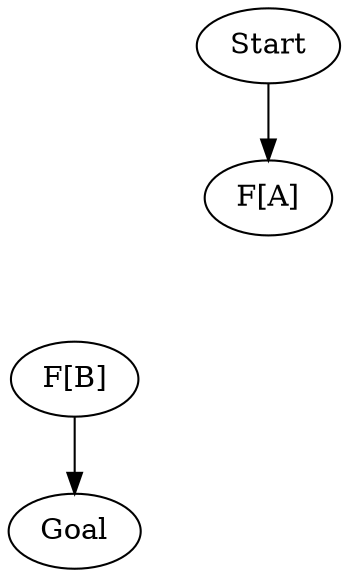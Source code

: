 digraph {
    Start[class="extremity"]
    Goal[class="extremity"]

    FA[label="F[A]" group="lower" class="start,disabled"]
    FB[label="F[B]" group="upper" class="goal"]
    A[group="upper" style="invis"]

    A -> FB[label="f" style="invis"]
    FA -> FB[label="flatMap(f)" style="invis"]

    {
        rank=same
        A -> FA[class="lift" style="invis"]
    }

    Start -> FA[class="start,disabled"]
    FB -> Goal[class="goal"]
}
